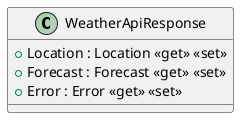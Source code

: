 @startuml
class WeatherApiResponse {
    + Location : Location <<get>> <<set>>
    + Forecast : Forecast <<get>> <<set>>
    + Error : Error <<get>> <<set>>
}
@enduml
